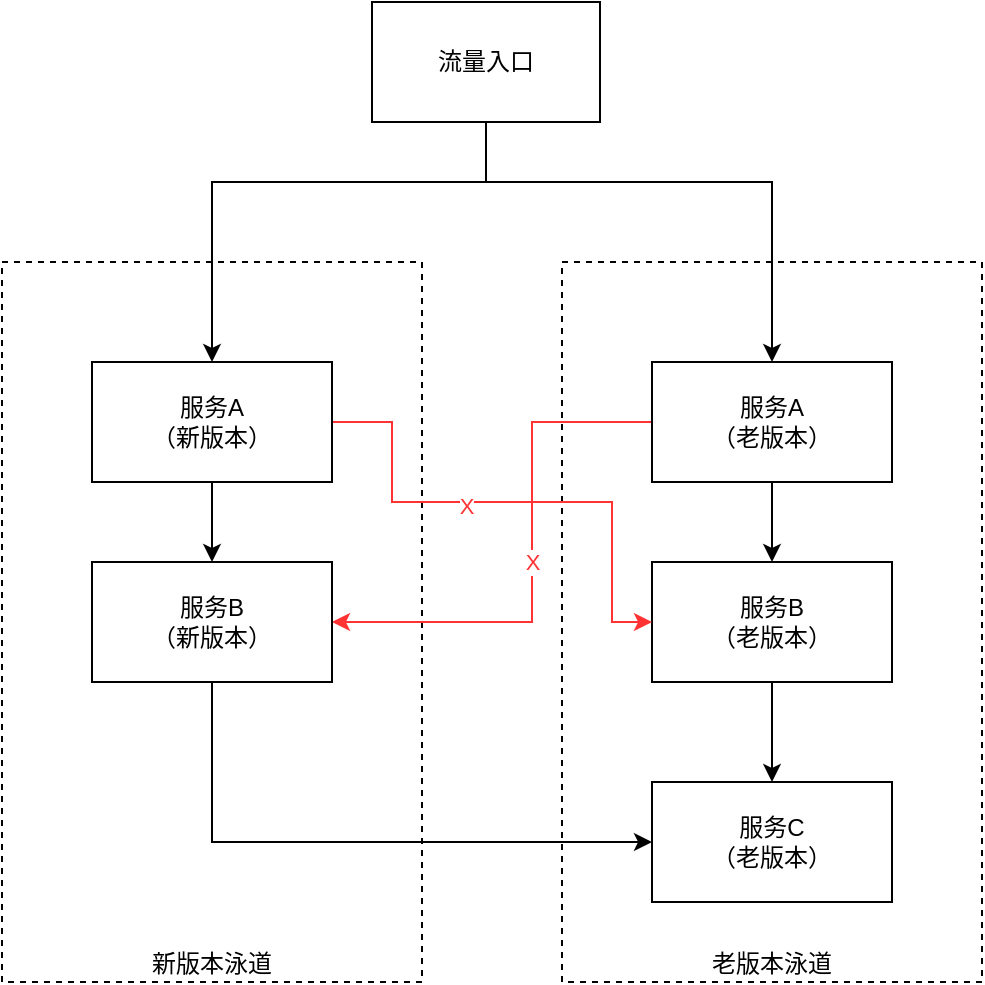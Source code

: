 <mxfile version="20.2.3" type="github">
  <diagram id="wcmLKQqVZ_4nZNDQ9Jtv" name="第 1 页">
    <mxGraphModel dx="1038" dy="579" grid="1" gridSize="10" guides="1" tooltips="1" connect="1" arrows="1" fold="1" page="1" pageScale="1" pageWidth="827" pageHeight="1169" math="0" shadow="0">
      <root>
        <mxCell id="0" />
        <mxCell id="1" parent="0" />
        <mxCell id="OSZ8q49b6BW-0BtTaGKs-11" value="新版本泳道" style="rounded=0;whiteSpace=wrap;html=1;dashed=1;fillColor=none;verticalAlign=bottom;" vertex="1" parent="1">
          <mxGeometry x="115" y="160" width="210" height="360" as="geometry" />
        </mxCell>
        <mxCell id="OSZ8q49b6BW-0BtTaGKs-12" value="老版本泳道" style="rounded=0;whiteSpace=wrap;html=1;dashed=1;fillColor=none;verticalAlign=bottom;" vertex="1" parent="1">
          <mxGeometry x="395" y="160" width="210" height="360" as="geometry" />
        </mxCell>
        <mxCell id="OSZ8q49b6BW-0BtTaGKs-22" style="edgeStyle=orthogonalEdgeStyle;rounded=0;orthogonalLoop=1;jettySize=auto;html=1;fontColor=#000000;strokeColor=#000000;exitX=0.5;exitY=1;exitDx=0;exitDy=0;" edge="1" parent="1" source="OSZ8q49b6BW-0BtTaGKs-2" target="OSZ8q49b6BW-0BtTaGKs-8">
          <mxGeometry relative="1" as="geometry">
            <Array as="points">
              <mxPoint x="357" y="120" />
              <mxPoint x="220" y="120" />
            </Array>
          </mxGeometry>
        </mxCell>
        <mxCell id="OSZ8q49b6BW-0BtTaGKs-23" style="edgeStyle=orthogonalEdgeStyle;rounded=0;orthogonalLoop=1;jettySize=auto;html=1;fontColor=#000000;strokeColor=#000000;" edge="1" parent="1" target="OSZ8q49b6BW-0BtTaGKs-6">
          <mxGeometry relative="1" as="geometry">
            <mxPoint x="357" y="90" as="sourcePoint" />
            <Array as="points">
              <mxPoint x="357" y="120" />
              <mxPoint x="500" y="120" />
            </Array>
          </mxGeometry>
        </mxCell>
        <mxCell id="OSZ8q49b6BW-0BtTaGKs-2" value="流量入口" style="rounded=0;whiteSpace=wrap;html=1;" vertex="1" parent="1">
          <mxGeometry x="300" y="30" width="114" height="60" as="geometry" />
        </mxCell>
        <mxCell id="OSZ8q49b6BW-0BtTaGKs-18" value="" style="edgeStyle=orthogonalEdgeStyle;rounded=0;orthogonalLoop=1;jettySize=auto;html=1;" edge="1" parent="1" source="OSZ8q49b6BW-0BtTaGKs-5" target="OSZ8q49b6BW-0BtTaGKs-9">
          <mxGeometry relative="1" as="geometry" />
        </mxCell>
        <mxCell id="OSZ8q49b6BW-0BtTaGKs-5" value="服务B&lt;br&gt;（老版本）" style="rounded=0;whiteSpace=wrap;html=1;" vertex="1" parent="1">
          <mxGeometry x="440" y="310" width="120" height="60" as="geometry" />
        </mxCell>
        <mxCell id="OSZ8q49b6BW-0BtTaGKs-15" style="edgeStyle=orthogonalEdgeStyle;rounded=0;orthogonalLoop=1;jettySize=auto;html=1;entryX=0.5;entryY=0;entryDx=0;entryDy=0;" edge="1" parent="1" source="OSZ8q49b6BW-0BtTaGKs-6" target="OSZ8q49b6BW-0BtTaGKs-5">
          <mxGeometry relative="1" as="geometry" />
        </mxCell>
        <mxCell id="OSZ8q49b6BW-0BtTaGKs-19" value="X" style="edgeStyle=orthogonalEdgeStyle;rounded=0;orthogonalLoop=1;jettySize=auto;html=1;entryX=1;entryY=0.5;entryDx=0;entryDy=0;strokeColor=#FF3333;fontColor=#FF3333;" edge="1" parent="1" source="OSZ8q49b6BW-0BtTaGKs-6" target="OSZ8q49b6BW-0BtTaGKs-7">
          <mxGeometry relative="1" as="geometry">
            <Array as="points">
              <mxPoint x="380" y="240" />
              <mxPoint x="380" y="340" />
            </Array>
          </mxGeometry>
        </mxCell>
        <mxCell id="OSZ8q49b6BW-0BtTaGKs-6" value="服务A&lt;br&gt;（老版本）" style="rounded=0;whiteSpace=wrap;html=1;" vertex="1" parent="1">
          <mxGeometry x="440" y="210" width="120" height="60" as="geometry" />
        </mxCell>
        <mxCell id="OSZ8q49b6BW-0BtTaGKs-14" style="edgeStyle=orthogonalEdgeStyle;rounded=0;orthogonalLoop=1;jettySize=auto;html=1;entryX=0;entryY=0.5;entryDx=0;entryDy=0;exitX=0.5;exitY=1;exitDx=0;exitDy=0;" edge="1" parent="1" source="OSZ8q49b6BW-0BtTaGKs-7" target="OSZ8q49b6BW-0BtTaGKs-9">
          <mxGeometry relative="1" as="geometry" />
        </mxCell>
        <mxCell id="OSZ8q49b6BW-0BtTaGKs-7" value="服务B&lt;br&gt;（新版本）" style="rounded=0;whiteSpace=wrap;html=1;" vertex="1" parent="1">
          <mxGeometry x="160" y="310" width="120" height="60" as="geometry" />
        </mxCell>
        <mxCell id="OSZ8q49b6BW-0BtTaGKs-13" style="edgeStyle=orthogonalEdgeStyle;rounded=0;orthogonalLoop=1;jettySize=auto;html=1;entryX=0.5;entryY=0;entryDx=0;entryDy=0;" edge="1" parent="1" source="OSZ8q49b6BW-0BtTaGKs-8" target="OSZ8q49b6BW-0BtTaGKs-7">
          <mxGeometry relative="1" as="geometry" />
        </mxCell>
        <mxCell id="OSZ8q49b6BW-0BtTaGKs-20" style="edgeStyle=orthogonalEdgeStyle;rounded=0;orthogonalLoop=1;jettySize=auto;html=1;entryX=0;entryY=0.5;entryDx=0;entryDy=0;fontColor=#FF3333;strokeColor=#FF3333;" edge="1" parent="1" source="OSZ8q49b6BW-0BtTaGKs-8" target="OSZ8q49b6BW-0BtTaGKs-5">
          <mxGeometry relative="1" as="geometry">
            <Array as="points">
              <mxPoint x="310" y="240" />
              <mxPoint x="310" y="280" />
              <mxPoint x="420" y="280" />
              <mxPoint x="420" y="340" />
            </Array>
          </mxGeometry>
        </mxCell>
        <mxCell id="OSZ8q49b6BW-0BtTaGKs-21" value="X" style="edgeLabel;html=1;align=center;verticalAlign=middle;resizable=0;points=[];fontColor=#FF3333;" vertex="1" connectable="0" parent="OSZ8q49b6BW-0BtTaGKs-20">
          <mxGeometry x="-0.177" y="-2" relative="1" as="geometry">
            <mxPoint as="offset" />
          </mxGeometry>
        </mxCell>
        <mxCell id="OSZ8q49b6BW-0BtTaGKs-8" value="服务A&lt;br&gt;（新版本）" style="rounded=0;whiteSpace=wrap;html=1;" vertex="1" parent="1">
          <mxGeometry x="160" y="210" width="120" height="60" as="geometry" />
        </mxCell>
        <mxCell id="OSZ8q49b6BW-0BtTaGKs-9" value="服务C&lt;br&gt;（老版本）" style="rounded=0;whiteSpace=wrap;html=1;" vertex="1" parent="1">
          <mxGeometry x="440" y="420" width="120" height="60" as="geometry" />
        </mxCell>
      </root>
    </mxGraphModel>
  </diagram>
</mxfile>
